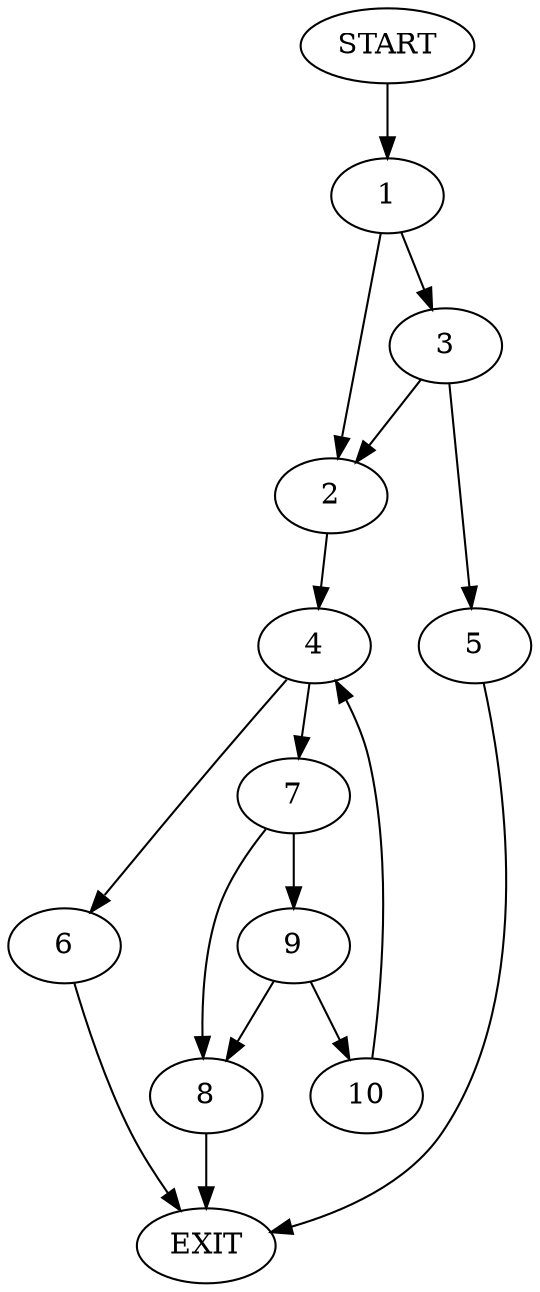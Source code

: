 digraph {
0 [label="START"]
11 [label="EXIT"]
0 -> 1
1 -> 2
1 -> 3
2 -> 4
3 -> 2
3 -> 5
5 -> 11
4 -> 6
4 -> 7
7 -> 8
7 -> 9
6 -> 11
9 -> 8
9 -> 10
8 -> 11
10 -> 4
}
